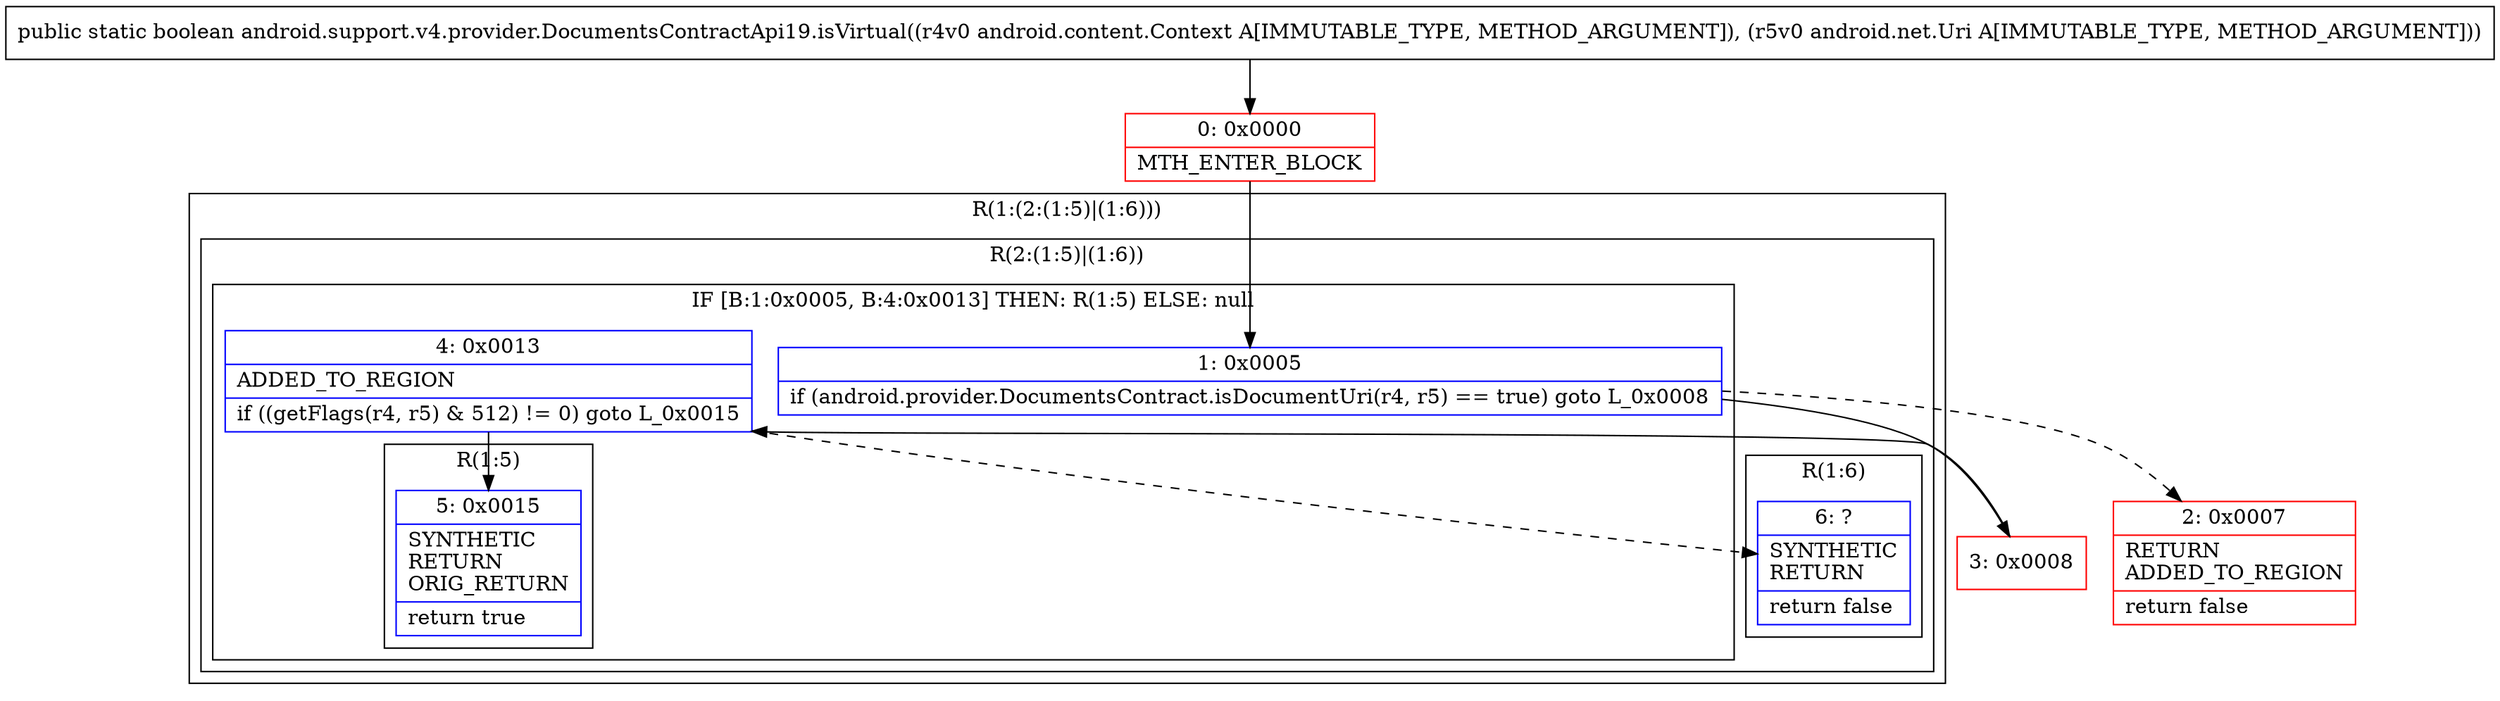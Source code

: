 digraph "CFG forandroid.support.v4.provider.DocumentsContractApi19.isVirtual(Landroid\/content\/Context;Landroid\/net\/Uri;)Z" {
subgraph cluster_Region_2104817048 {
label = "R(1:(2:(1:5)|(1:6)))";
node [shape=record,color=blue];
subgraph cluster_Region_1390520361 {
label = "R(2:(1:5)|(1:6))";
node [shape=record,color=blue];
subgraph cluster_IfRegion_447440165 {
label = "IF [B:1:0x0005, B:4:0x0013] THEN: R(1:5) ELSE: null";
node [shape=record,color=blue];
Node_1 [shape=record,label="{1\:\ 0x0005|if (android.provider.DocumentsContract.isDocumentUri(r4, r5) == true) goto L_0x0008\l}"];
Node_4 [shape=record,label="{4\:\ 0x0013|ADDED_TO_REGION\l|if ((getFlags(r4, r5) & 512) != 0) goto L_0x0015\l}"];
subgraph cluster_Region_993019971 {
label = "R(1:5)";
node [shape=record,color=blue];
Node_5 [shape=record,label="{5\:\ 0x0015|SYNTHETIC\lRETURN\lORIG_RETURN\l|return true\l}"];
}
}
subgraph cluster_Region_1639101064 {
label = "R(1:6)";
node [shape=record,color=blue];
Node_6 [shape=record,label="{6\:\ ?|SYNTHETIC\lRETURN\l|return false\l}"];
}
}
}
Node_0 [shape=record,color=red,label="{0\:\ 0x0000|MTH_ENTER_BLOCK\l}"];
Node_2 [shape=record,color=red,label="{2\:\ 0x0007|RETURN\lADDED_TO_REGION\l|return false\l}"];
Node_3 [shape=record,color=red,label="{3\:\ 0x0008}"];
MethodNode[shape=record,label="{public static boolean android.support.v4.provider.DocumentsContractApi19.isVirtual((r4v0 android.content.Context A[IMMUTABLE_TYPE, METHOD_ARGUMENT]), (r5v0 android.net.Uri A[IMMUTABLE_TYPE, METHOD_ARGUMENT])) }"];
MethodNode -> Node_0;
Node_1 -> Node_2[style=dashed];
Node_1 -> Node_3;
Node_4 -> Node_5;
Node_4 -> Node_6[style=dashed];
Node_0 -> Node_1;
Node_3 -> Node_4;
}

